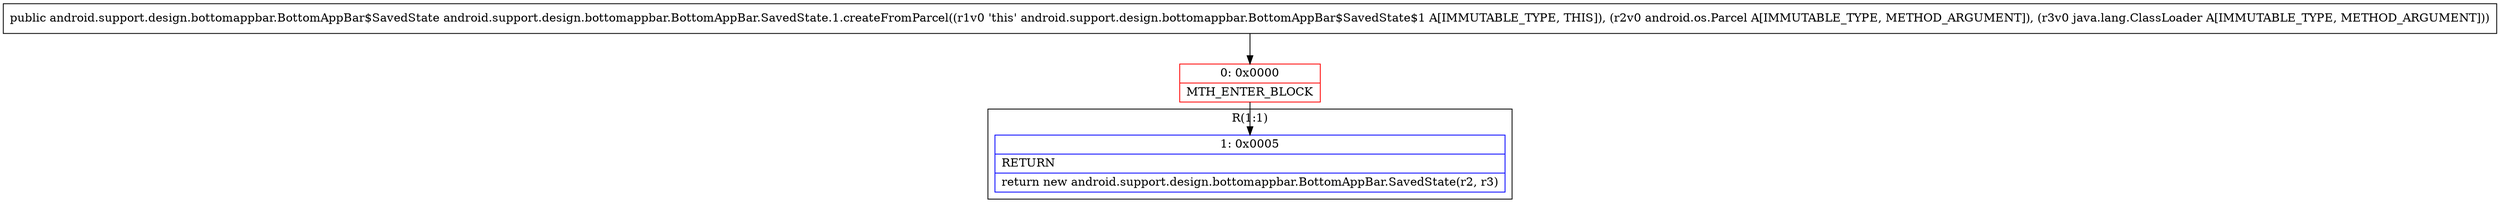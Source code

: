 digraph "CFG forandroid.support.design.bottomappbar.BottomAppBar.SavedState.1.createFromParcel(Landroid\/os\/Parcel;Ljava\/lang\/ClassLoader;)Landroid\/support\/design\/bottomappbar\/BottomAppBar$SavedState;" {
subgraph cluster_Region_1171891101 {
label = "R(1:1)";
node [shape=record,color=blue];
Node_1 [shape=record,label="{1\:\ 0x0005|RETURN\l|return new android.support.design.bottomappbar.BottomAppBar.SavedState(r2, r3)\l}"];
}
Node_0 [shape=record,color=red,label="{0\:\ 0x0000|MTH_ENTER_BLOCK\l}"];
MethodNode[shape=record,label="{public android.support.design.bottomappbar.BottomAppBar$SavedState android.support.design.bottomappbar.BottomAppBar.SavedState.1.createFromParcel((r1v0 'this' android.support.design.bottomappbar.BottomAppBar$SavedState$1 A[IMMUTABLE_TYPE, THIS]), (r2v0 android.os.Parcel A[IMMUTABLE_TYPE, METHOD_ARGUMENT]), (r3v0 java.lang.ClassLoader A[IMMUTABLE_TYPE, METHOD_ARGUMENT])) }"];
MethodNode -> Node_0;
Node_0 -> Node_1;
}

